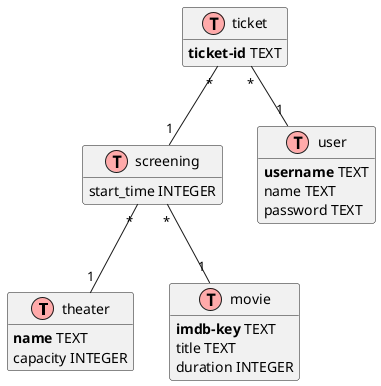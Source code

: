 @startuml

' uncomment the line below if you're using computer with a retina display
' skinparam dpi 300
!define Table(name) class name << (T,#FFAAAA) >>
' we use bold for primary key
' green color for unique
' and underscore for not_null
!define primary_key(x) <b>x</b>
!define unique(x) <color:green>x</color>
!define not_null(x) <u>x</u>
!define foreign_key(x) <i>x</i>
' other tags available:
' <i></i>
' <back:COLOR></color>, where color is a color name or html color code
' (#FFAACC)
' see: http://plantuml.com/classes.html#More
hide methods
hide stereotypes

' entities


Table(theater) {
	primary_key(name) TEXT
	capacity INTEGER
}

Table(screening) {
	start_time INTEGER
}

Table(user) {
	primary_key(username) TEXT
	name TEXT
	password TEXT
}

Table(movie) {
	primary_key(imdb-key) TEXT
	title TEXT
	duration INTEGER
}

Table(ticket) {
	primary_key(ticket-id) TEXT
}

ticket "*" -- "1" screening
ticket "*" -- "1" user

screening "*" -- "1" movie
screening "*" -- "1" theater

@enduml
